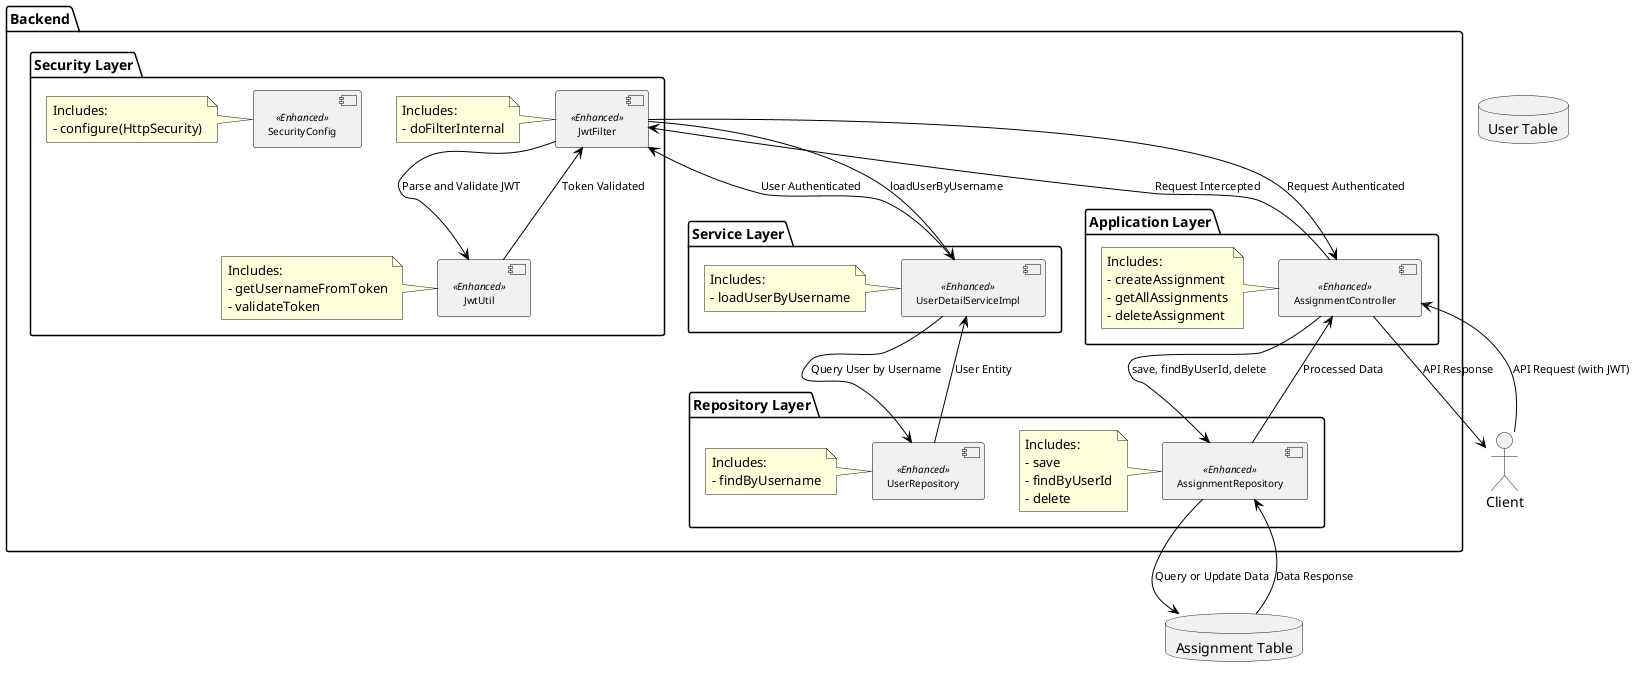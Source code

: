 @startuml LowLevel_DataFlow

skinparam ArrowColor black
skinparam componentBorderColor black
skinparam componentFontSize 10
skinparam ArrowFontSize 11

actor "Client" as C

package "Backend" {
    package "Security Layer" {
        component "JwtFilter" <<Enhanced>>
        note left of "JwtFilter"
            Includes:
            - doFilterInternal
        end note

        component "JwtUtil" <<Enhanced>>
        note left of "JwtUtil"
            Includes:
            - getUsernameFromToken
            - validateToken
        end note

        component "SecurityConfig" <<Enhanced>>
        note left of "SecurityConfig"
            Includes:
            - configure(HttpSecurity)
        end note
    }

    package "Application Layer" {
        component "AssignmentController" <<Enhanced>>
        note left of "AssignmentController"
            Includes:
            - createAssignment
            - getAllAssignments
            - deleteAssignment
        end note
    }

    package "Service Layer" {
        component "UserDetailServiceImpl" <<Enhanced>>
        note left of "UserDetailServiceImpl"
            Includes:
            - loadUserByUsername
        end note
    }

    package "Repository Layer" {
        component "UserRepository" <<Enhanced>>
        note left of "UserRepository"
            Includes:
            - findByUsername
        end note

        component "AssignmentRepository" <<Enhanced>>
        note left of "AssignmentRepository"
            Includes:
            - save
            - findByUserId
            - delete
        end note
    }
}

database "User Table"
database "Assignment Table"

' Data flow for authentication and request handling
C --> "AssignmentController": API Request (with JWT)
"AssignmentController" --> "JwtFilter": Request Intercepted
"JwtFilter" --> "JwtUtil": Parse and Validate JWT
"JwtUtil" --> "JwtFilter": Token Validated
"JwtFilter" --> "UserDetailServiceImpl": loadUserByUsername
"UserDetailServiceImpl" --> "UserRepository": Query User by Username
"UserRepository" --> "UserDetailServiceImpl": User Entity
"UserDetailServiceImpl" --> "JwtFilter": User Authenticated
"JwtFilter" --> "AssignmentController": Request Authenticated

' Data flow for AssignmentController actions
"AssignmentController" --> "AssignmentRepository": save, findByUserId, delete
"AssignmentRepository" --> "Assignment Table": Query or Update Data
"Assignment Table" --> "AssignmentRepository": Data Response
"AssignmentRepository" --> "AssignmentController": Processed Data
"AssignmentController" --> C: API Response

@enduml

